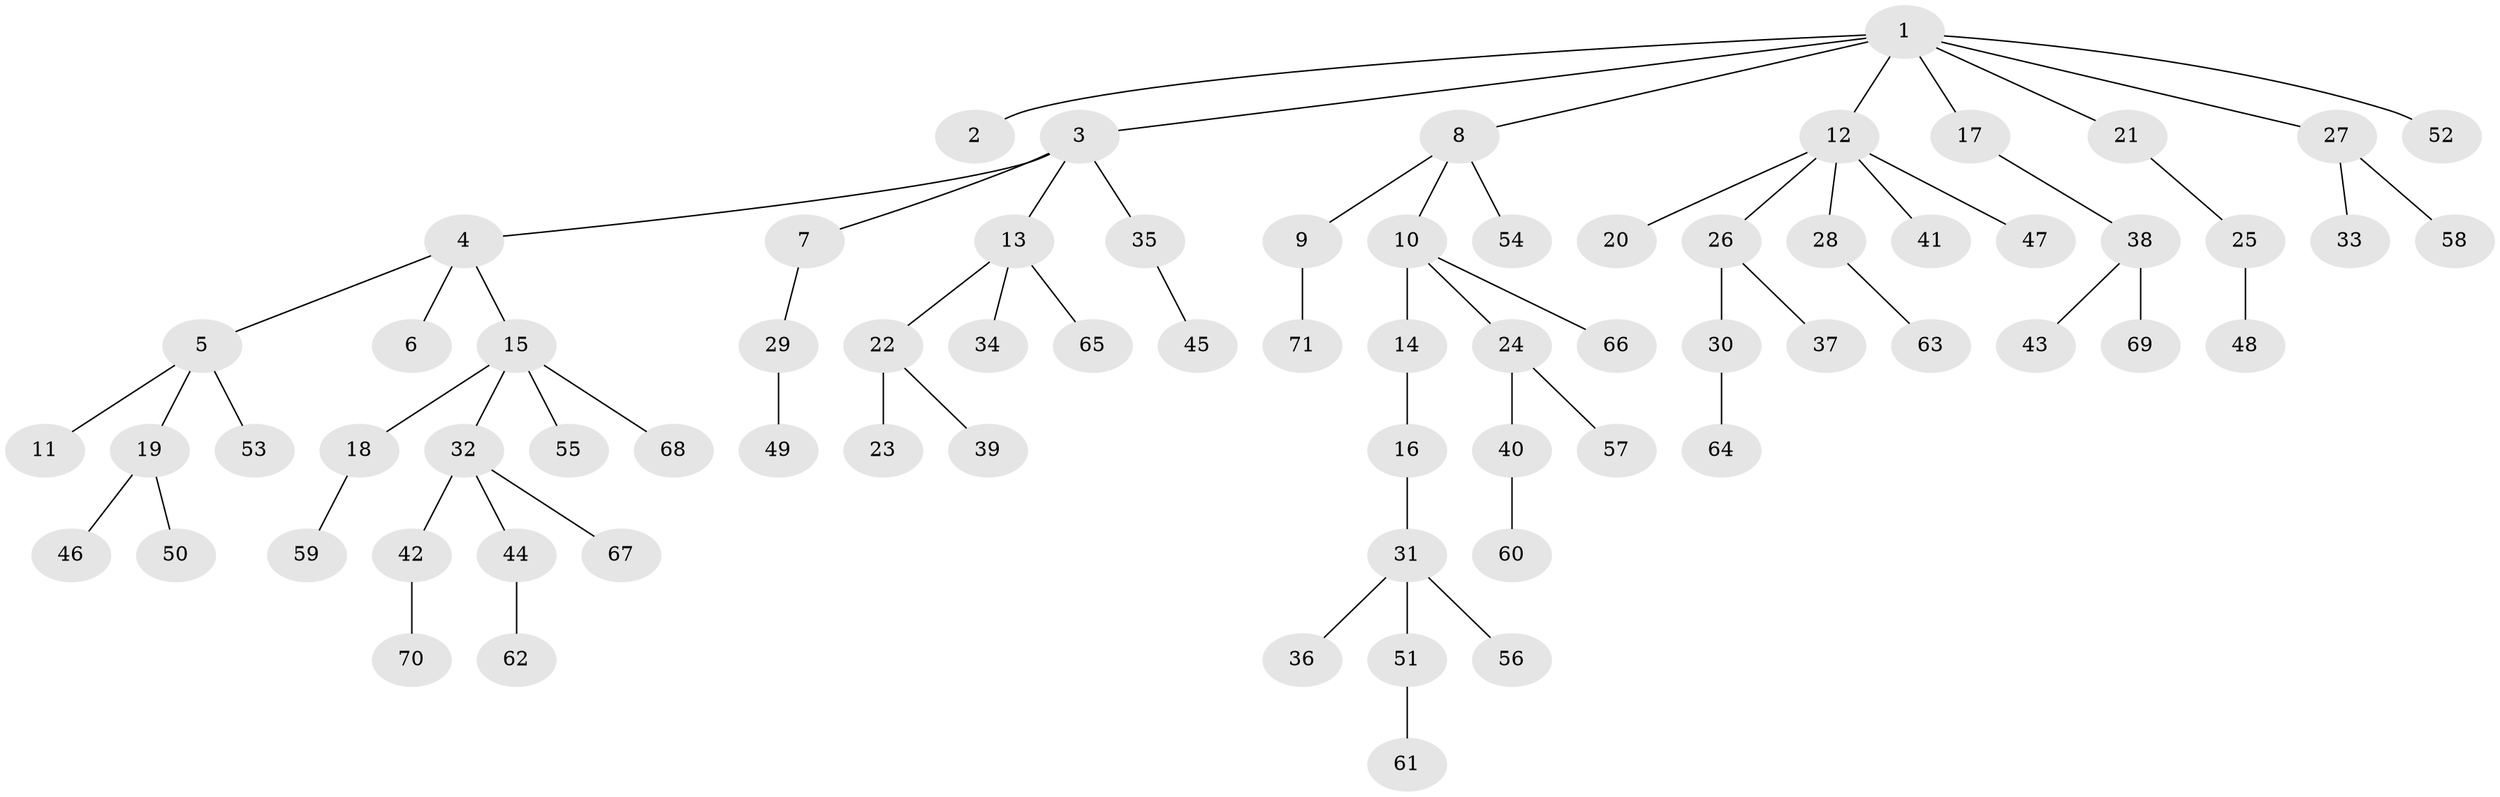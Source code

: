 // coarse degree distribution, {8: 0.022727272727272728, 1: 0.5681818181818182, 5: 0.045454545454545456, 3: 0.1590909090909091, 2: 0.1590909090909091, 4: 0.045454545454545456}
// Generated by graph-tools (version 1.1) at 2025/42/03/06/25 10:42:05]
// undirected, 71 vertices, 70 edges
graph export_dot {
graph [start="1"]
  node [color=gray90,style=filled];
  1;
  2;
  3;
  4;
  5;
  6;
  7;
  8;
  9;
  10;
  11;
  12;
  13;
  14;
  15;
  16;
  17;
  18;
  19;
  20;
  21;
  22;
  23;
  24;
  25;
  26;
  27;
  28;
  29;
  30;
  31;
  32;
  33;
  34;
  35;
  36;
  37;
  38;
  39;
  40;
  41;
  42;
  43;
  44;
  45;
  46;
  47;
  48;
  49;
  50;
  51;
  52;
  53;
  54;
  55;
  56;
  57;
  58;
  59;
  60;
  61;
  62;
  63;
  64;
  65;
  66;
  67;
  68;
  69;
  70;
  71;
  1 -- 2;
  1 -- 3;
  1 -- 8;
  1 -- 12;
  1 -- 17;
  1 -- 21;
  1 -- 27;
  1 -- 52;
  3 -- 4;
  3 -- 7;
  3 -- 13;
  3 -- 35;
  4 -- 5;
  4 -- 6;
  4 -- 15;
  5 -- 11;
  5 -- 19;
  5 -- 53;
  7 -- 29;
  8 -- 9;
  8 -- 10;
  8 -- 54;
  9 -- 71;
  10 -- 14;
  10 -- 24;
  10 -- 66;
  12 -- 20;
  12 -- 26;
  12 -- 28;
  12 -- 41;
  12 -- 47;
  13 -- 22;
  13 -- 34;
  13 -- 65;
  14 -- 16;
  15 -- 18;
  15 -- 32;
  15 -- 55;
  15 -- 68;
  16 -- 31;
  17 -- 38;
  18 -- 59;
  19 -- 46;
  19 -- 50;
  21 -- 25;
  22 -- 23;
  22 -- 39;
  24 -- 40;
  24 -- 57;
  25 -- 48;
  26 -- 30;
  26 -- 37;
  27 -- 33;
  27 -- 58;
  28 -- 63;
  29 -- 49;
  30 -- 64;
  31 -- 36;
  31 -- 51;
  31 -- 56;
  32 -- 42;
  32 -- 44;
  32 -- 67;
  35 -- 45;
  38 -- 43;
  38 -- 69;
  40 -- 60;
  42 -- 70;
  44 -- 62;
  51 -- 61;
}
